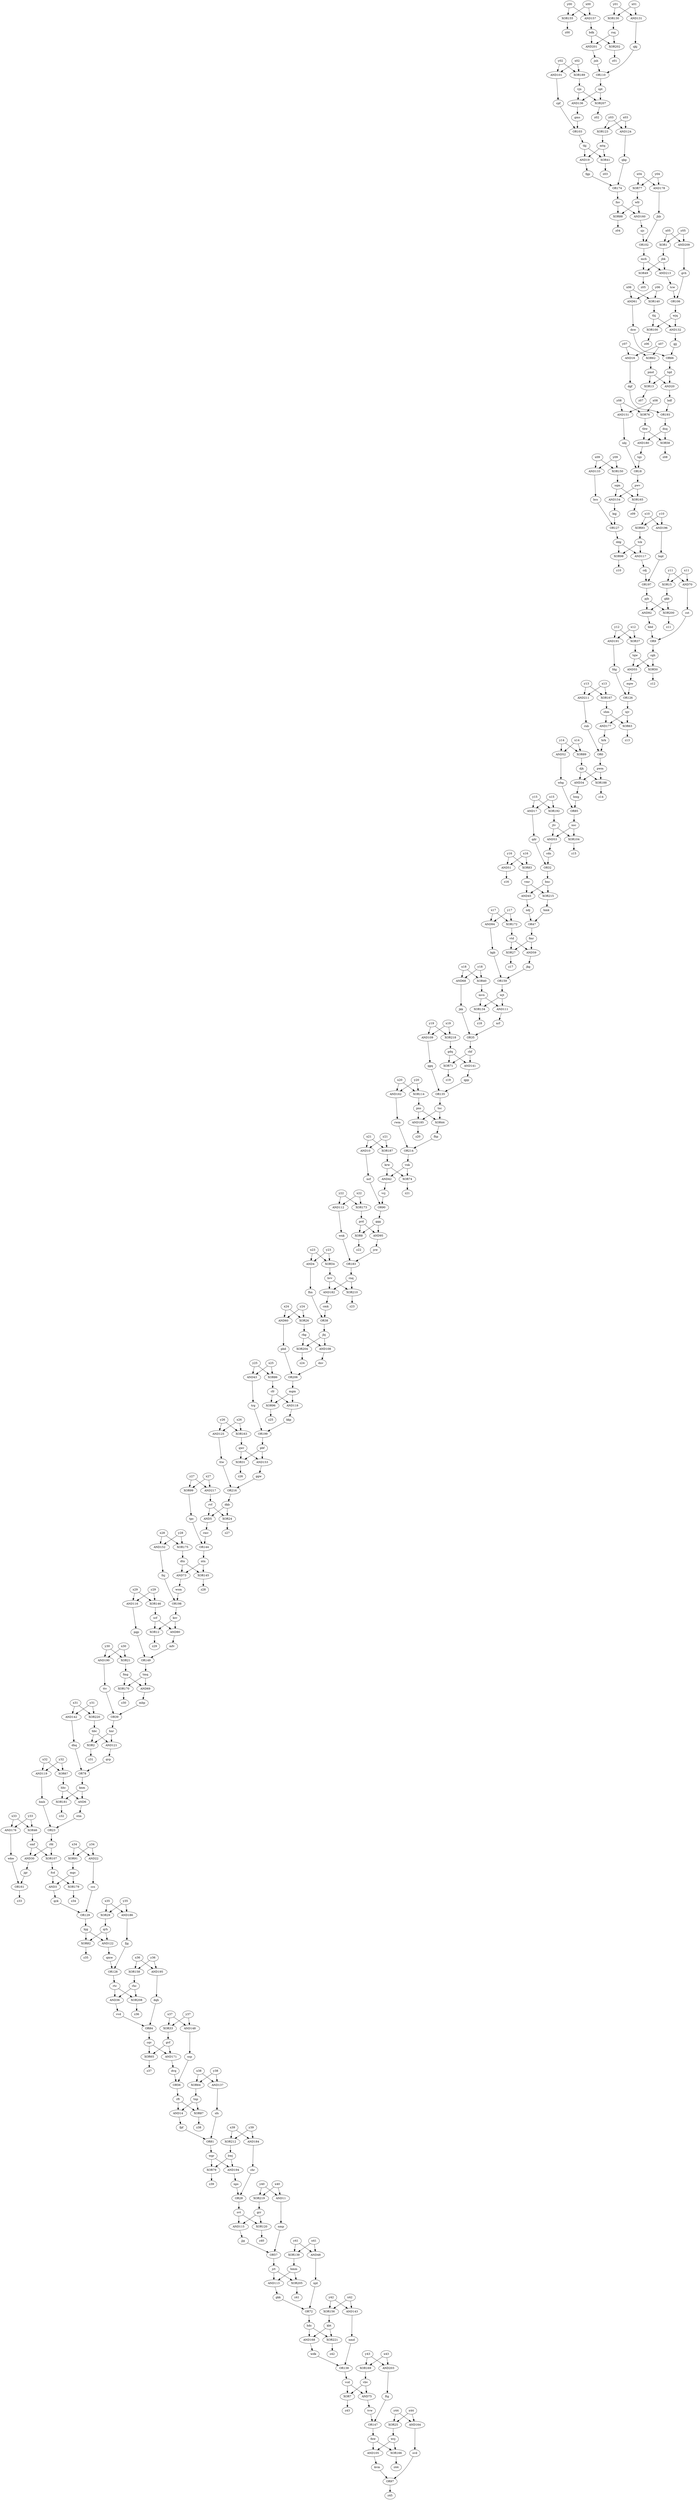digraph day24 {
    hrk -> OR0
    rnb -> OR0
    OR0 -> pwm
    x05 -> XOR1
    y05 -> XOR1
    XOR1 -> jbk
    hbc -> XOR2
    hnr -> XOR2
    XOR2 -> z31
    fcd -> AND3
    mgc -> AND3
    AND3 -> qck
    x23 -> AND4
    y23 -> AND4
    AND4 -> fhn
    dkb -> AND5
    rvf -> AND5
    AND5 -> rmv
    hhc -> AND6
    knm -> AND6
    AND6 -> stm
    vcd -> XOR7
    vbv -> XOR7
    XOR7 -> z43
    prd -> XOR8
    ggg -> XOR8
    XOR8 -> z22
    hbd -> OR9
    cst -> OR9
    OR9 -> cgh
    x21 -> AND10
    y21 -> AND10
    AND10 -> ncf
    y40 -> AND11
    x40 -> AND11
    AND11 -> nmp
    scf -> XOR12
    ksv -> XOR12
    XOR12 -> z29
    pmd -> XOR13
    tqd -> XOR13
    XOR13 -> z07
    tnp -> AND14
    rft -> AND14
    AND14 -> fpf
    y11 -> XOR15
    x11 -> XOR15
    XOR15 -> gkb
    y07 -> AND16
    x07 -> AND16
    AND16 -> dgf
    y15 -> AND17
    x15 -> AND17
    AND17 -> qdr
    nbj -> OR18
    tqv -> OR18
    OR18 -> pwv
    mtq -> AND19
    tkj -> AND19
    AND19 -> fgp
    tqd -> AND20
    pmd -> AND20
    AND20 -> bdf
    y30 -> XOR21
    x30 -> XOR21
    XOR21 -> fmg
    x34 -> AND22
    y34 -> AND22
    AND22 -> ccs
    bmh -> OR23
    stm -> OR23
    OR23 -> rfd
    rvf -> XOR24
    dkb -> XOR24
    XOR24 -> z27
    y44 -> XOR25
    x44 -> XOR25
    XOR25 -> wcj
    x24 -> XOR26
    y24 -> XOR26
    XOR26 -> rkg
    fmr -> XOR27
    vtd -> XOR27
    XOR27 -> z17
    chr -> OR28
    nps -> OR28
    OR28 -> svt
    x35 -> XOR29
    y35 -> XOR29
    XOR29 -> qrh
    rfd -> AND30
    smf -> AND30
    AND30 -> jgr
    qwr -> XOR31
    pbf -> XOR31
    XOR31 -> z26
    cdn -> OR32
    qdr -> OR32
    OR32 -> bnc
    x37 -> XOR33
    y37 -> XOR33
    XOR33 -> gvf
    pwm -> AND34
    djk -> AND34
    AND34 -> hwg
    nrf -> OR35
    jkk -> OR35
    OR35 -> chf
    rtc -> AND36
    rhc -> AND36
    AND36 -> vvd
    y12 -> XOR37
    x12 -> XOR37
    XOR37 -> tqw
    cmk -> OR38
    fhn -> OR38
    OR38 -> jbj
    ttv -> OR39
    mbp -> OR39
    OR39 -> hnr
    x18 -> XOR40
    y18 -> XOR40
    XOR40 -> mvn
    mtq -> XOR41
    tkj -> XOR41
    XOR41 -> z03
    krw -> AND42
    vnk -> AND42
    AND42 -> vcj
    y25 -> AND43
    x25 -> AND43
    AND43 -> trg
    tsc -> XOR44
    pns -> XOR44
    XOR44 -> fhp
    bnc -> AND45
    vmr -> AND45
    AND45 -> ndj
    x33 -> XOR46
    y33 -> XOR46
    XOR46 -> smf
    hmk -> OR47
    ndj -> OR47
    OR47 -> fmr
    y41 -> AND48
    x41 -> AND48
    AND48 -> njd
    mch -> XOR49
    jbk -> XOR49
    XOR49 -> z05
    cgh -> XOR50
    tqw -> XOR50
    XOR50 -> z12
    y16 -> AND51
    x16 -> AND51
    AND51 -> z16
    y14 -> AND52
    x14 -> AND52
    AND52 -> wbg
    jtv -> AND53
    nsc -> AND53
    AND53 -> cdn
    y23 -> XOR54
    x23 -> XOR54
    XOR54 -> hvv
    tqw -> AND55
    cgh -> AND55
    AND55 -> mpw
    dvq -> OR56
    ssp -> OR56
    OR56 -> rft
    nmp -> OR57
    jjg -> OR57
    OR57 -> jct
    tbw -> XOR58
    dsq -> XOR58
    XOR58 -> z08
    fmr -> AND59
    vtd -> AND59
    AND59 -> jkg
    y24 -> AND60
    x24 -> AND60
    AND60 -> pbd
    x06 -> AND61
    y06 -> AND61
    AND61 -> dsw
    x07 -> XOR62
    y07 -> XOR62
    XOR62 -> pmd
    shm -> XOR63
    njv -> XOR63
    XOR63 -> z13
    x38 -> XOR64
    y38 -> XOR64
    XOR64 -> tnp
    gvf -> XOR65
    cqv -> XOR65
    XOR65 -> z37
    gjj -> OR66
    dsw -> OR66
    OR66 -> tqd
    x32 -> XOR67
    y32 -> XOR67
    XOR67 -> hhc
    y18 -> AND68
    x18 -> AND68
    AND68 -> jkk
    tmq -> AND69
    fmg -> AND69
    AND69 -> mbp
    x11 -> AND70
    y11 -> AND70
    AND70 -> cst
    gdq -> XOR71
    chf -> XOR71
    XOR71 -> z19
    gkk -> OR72
    njd -> OR72
    OR72 -> hdc
    ntn -> AND73
    dtn -> AND73
    AND73 -> wsm
    krw -> XOR74
    vnk -> XOR74
    XOR74 -> z21
    vbv -> AND75
    vcd -> AND75
    AND75 -> tvw
    y08 -> XOR76
    x08 -> XOR76
    XOR76 -> tbw
    x04 -> XOR77
    y04 -> XOR77
    XOR77 -> wfr
    qvp -> OR78
    dhq -> OR78
    OR78 -> knm
    wgr -> XOR79
    bwj -> XOR79
    XOR79 -> z39
    scf -> AND80
    ksv -> AND80
    AND80 -> mfv
    sfs -> OR81
    fpf -> OR81
    OR81 -> wgr
    qrh -> XOR82
    bjg -> XOR82
    XOR82 -> z35
    y16 -> XOR83
    x16 -> XOR83
    XOR83 -> vmr
    vvd -> OR84
    dqh -> OR84
    OR84 -> cqv
    wbg -> OR85
    hwg -> OR85
    OR85 -> nsc
    x25 -> XOR86
    y25 -> XOR86
    XOR86 -> cfr
    rft -> XOR87
    tnp -> XOR87
    XOR87 -> z38
    wfr -> XOR88
    fnv -> XOR88
    XOR88 -> z04
    y14 -> XOR89
    x14 -> XOR89
    XOR89 -> djk
    ncf -> OR90
    vcj -> OR90
    OR90 -> ggg
    x34 -> XOR91
    y34 -> XOR91
    XOR91 -> mgc
    gkb -> AND92
    pjh -> AND92
    AND92 -> hbd
    x10 -> XOR93
    y10 -> XOR93
    XOR93 -> tck
    x17 -> AND94
    y17 -> AND94
    AND94 -> kgb
    ggg -> AND95
    prd -> AND95
    AND95 -> jcw
    mgm -> XOR96
    cfr -> XOR96
    XOR96 -> z25
    kvm -> OR97
    svd -> OR97
    OR97 -> z45
    ddg -> XOR98
    tck -> XOR98
    XOR98 -> z10
    y27 -> XOR99
    x27 -> XOR99
    XOR99 -> tpc
    wjq -> XOR100
    thj -> XOR100
    XOR100 -> z06
    y02 -> AND101
    x02 -> AND101
    AND101 -> cpf
    sjc -> OR102
    jhb -> OR102
    OR102 -> mch
    gms -> OR103
    cpf -> OR103
    OR103 -> tkj
    jtv -> XOR104
    nsc -> XOR104
    XOR104 -> z15
    fnw -> AND105
    wcj -> AND105
    AND105 -> kvm
    tcw -> OR106
    gvh -> OR106
    OR106 -> wjq
    smf -> XOR107
    rfd -> XOR107
    XOR107 -> fcd
    jbj -> AND108
    rkg -> AND108
    AND108 -> dnv
    y19 -> AND109
    x19 -> AND109
    AND109 -> qgq
    jnh -> OR110
    qkj -> OR110
    OR110 -> spt
    mvn -> AND111
    wjt -> AND111
    AND111 -> nrf
    y22 -> AND112
    x22 -> AND112
    AND112 -> wnk
    jct -> AND113
    hmm -> AND113
    AND113 -> gkk
    x20 -> XOR114
    y20 -> XOR114
    XOR114 -> pns
    grr -> AND115
    svt -> AND115
    AND115 -> jjg
    x29 -> AND116
    y29 -> AND116
    AND116 -> pgp
    tck -> AND117
    ddg -> AND117
    AND117 -> cdj
    mgm -> AND118
    cfr -> AND118
    AND118 -> kkp
    x32 -> AND119
    y32 -> AND119
    AND119 -> bmh
    svt -> XOR120
    grr -> XOR120
    XOR120 -> z40
    hbc -> AND121
    hnr -> AND121
    AND121 -> qvp
    bjg -> AND122
    qrh -> AND122
    AND122 -> qmw
    y03 -> XOR123
    x03 -> XOR123
    XOR123 -> mtq
    y03 -> AND124
    x03 -> AND124
    AND124 -> qkp
    y26 -> AND125
    x26 -> AND125
    AND125 -> ttw
    fdg -> OR126
    mpw -> OR126
    OR126 -> njv
    kqj -> OR127
    bcs -> OR127
    OR127 -> ddg
    fjg -> OR128
    qmw -> OR128
    OR128 -> rtc
    ccs -> OR129
    qck -> OR129
    OR129 -> bjg
    y01 -> XOR130
    x01 -> XOR130
    XOR130 -> rsq
    x01 -> AND131
    y01 -> AND131
    AND131 -> qkj
    wjq -> AND132
    thj -> AND132
    AND132 -> gjj
    x09 -> AND133
    y09 -> AND133
    AND133 -> bcs
    mvn -> XOR134
    wjt -> XOR134
    XOR134 -> z18
    qgq -> OR135
    qpp -> OR135
    OR135 -> tsc
    spt -> AND136
    vjn -> AND136
    AND136 -> gms
    x38 -> AND137
    y38 -> AND137
    AND137 -> sfs
    nmd -> OR138
    wdk -> OR138
    OR138 -> vcd
    y41 -> XOR139
    x41 -> XOR139
    XOR139 -> hmm
    y06 -> XOR140
    x06 -> XOR140
    XOR140 -> thj
    chf -> AND141
    gdq -> AND141
    AND141 -> qpp
    x31 -> AND142
    y31 -> AND142
    AND142 -> dhq
    y42 -> AND143
    x42 -> AND143
    AND143 -> nmd
    tpc -> OR144
    rmv -> OR144
    OR144 -> ntn
    dtn -> XOR145
    ntn -> XOR145
    XOR145 -> z28
    y29 -> XOR146
    x29 -> XOR146
    XOR146 -> scf
    ftg -> OR147
    tvw -> OR147
    OR147 -> fnw
    y37 -> AND148
    x37 -> AND148
    AND148 -> ssp
    pgp -> OR149
    mfv -> OR149
    OR149 -> tmq
    x09 -> XOR150
    y09 -> XOR150
    XOR150 -> sqm
    x08 -> AND151
    y08 -> AND151
    AND151 -> nbj
    x28 -> AND152
    y28 -> AND152
    AND152 -> fnj
    pbf -> AND153
    qwr -> AND153
    AND153 -> ggw
    pwv -> AND154
    sqm -> AND154
    AND154 -> kqj
    y00 -> XOR155
    x00 -> XOR155
    XOR155 -> z00
    y42 -> XOR156
    x42 -> XOR156
    XOR156 -> kbt
    x00 -> AND157
    y00 -> AND157
    AND157 -> bdk
    x36 -> XOR158
    y36 -> XOR158
    XOR158 -> rhc
    jkg -> OR159
    kgb -> OR159
    OR159 -> wjt
    wfr -> AND160
    fnv -> AND160
    AND160 -> sjc
    wkw -> OR161
    jgr -> OR161
    OR161 -> z33
    x20 -> AND162
    y20 -> AND162
    AND162 -> rwm
    y26 -> XOR163
    x26 -> XOR163
    XOR163 -> qwr
    y44 -> AND164
    x44 -> AND164
    AND164 -> svd
    sqm -> XOR165
    pwv -> XOR165
    XOR165 -> z09
    wcj -> XOR166
    fnw -> XOR166
    XOR166 -> z44
    y13 -> XOR167
    x13 -> XOR167
    XOR167 -> shm
    hdc -> AND168
    kbt -> AND168
    AND168 -> wdk
    y43 -> XOR169
    x43 -> XOR169
    XOR169 -> vbv
    tmq -> XOR170
    fmg -> XOR170
    XOR170 -> z30
    cqv -> AND171
    gvf -> AND171
    AND171 -> dvq
    y17 -> XOR172
    x17 -> XOR172
    XOR172 -> vtd
    x22 -> XOR173
    y22 -> XOR173
    XOR173 -> prd
    fgp -> OR174
    qkp -> OR174
    OR174 -> fnv
    y28 -> XOR175
    x28 -> XOR175
    XOR175 -> dtn
    x33 -> AND176
    y33 -> AND176
    AND176 -> wkw
    njv -> AND177
    shm -> AND177
    AND177 -> hrk
    x04 -> AND178
    y04 -> AND178
    AND178 -> jhb
    fcd -> XOR179
    mgc -> XOR179
    XOR179 -> z34
    dsq -> AND180
    tbw -> AND180
    AND180 -> tqv
    hhc -> XOR181
    knm -> XOR181
    XOR181 -> z32
    hvv -> AND182
    rnq -> AND182
    AND182 -> cmk
    jcw -> OR183
    wnk -> OR183
    OR183 -> rnq
    x39 -> AND184
    y39 -> AND184
    AND184 -> chr
    pns -> AND185
    tsc -> AND185
    AND185 -> z20
    x35 -> AND186
    y35 -> AND186
    AND186 -> fjg
    x21 -> XOR187
    y21 -> XOR187
    XOR187 -> krw
    djk -> XOR188
    pwm -> XOR188
    XOR188 -> z14
    y02 -> XOR189
    x02 -> XOR189
    XOR189 -> vjn
    x30 -> AND190
    y30 -> AND190
    AND190 -> ttv
    y12 -> AND191
    x12 -> AND191
    AND191 -> fdg
    y15 -> XOR192
    x15 -> XOR192
    XOR192 -> jtv
    bdf -> OR193
    dgf -> OR193
    OR193 -> dsq
    wgr -> AND194
    bwj -> AND194
    AND194 -> nps
    y36 -> AND195
    x36 -> AND195
    AND195 -> dqh
    y10 -> AND196
    x10 -> AND196
    AND196 -> bqd
    cdj -> OR197
    bqd -> OR197
    OR197 -> pjh
    fnj -> OR198
    wsm -> OR198
    OR198 -> ksv
    trg -> OR199
    kkp -> OR199
    OR199 -> pbf
    gkb -> XOR200
    pjh -> XOR200
    XOR200 -> z11
    rsq -> AND201
    bdk -> AND201
    AND201 -> jnh
    bdk -> XOR202
    rsq -> XOR202
    XOR202 -> z01
    y43 -> AND203
    x43 -> AND203
    AND203 -> ftg
    jbj -> XOR204
    rkg -> XOR204
    XOR204 -> z24
    jct -> XOR205
    hmm -> XOR205
    XOR205 -> z41
    dnv -> OR206
    pbd -> OR206
    OR206 -> mgm
    spt -> XOR207
    vjn -> XOR207
    XOR207 -> z02
    rtc -> XOR208
    rhc -> XOR208
    XOR208 -> z36
    y05 -> AND209
    x05 -> AND209
    AND209 -> gvh
    rnq -> XOR210
    hvv -> XOR210
    XOR210 -> z23
    x13 -> AND211
    y13 -> AND211
    AND211 -> rnb
    y39 -> XOR212
    x39 -> XOR212
    XOR212 -> bwj
    mch -> AND213
    jbk -> AND213
    AND213 -> tcw
    fhp -> OR214
    rwm -> OR214
    OR214 -> vnk
    vmr -> XOR215
    bnc -> XOR215
    XOR215 -> hmk
    ttw -> OR216
    ggw -> OR216
    OR216 -> dkb
    x27 -> AND217
    y27 -> AND217
    AND217 -> rvf
    x19 -> XOR218
    y19 -> XOR218
    XOR218 -> gdq
    x40 -> XOR219
    y40 -> XOR219
    XOR219 -> grr
    y31 -> XOR220
    x31 -> XOR220
    XOR220 -> hbc
    hdc -> XOR221
    kbt -> XOR221
    XOR221 -> z42
}
